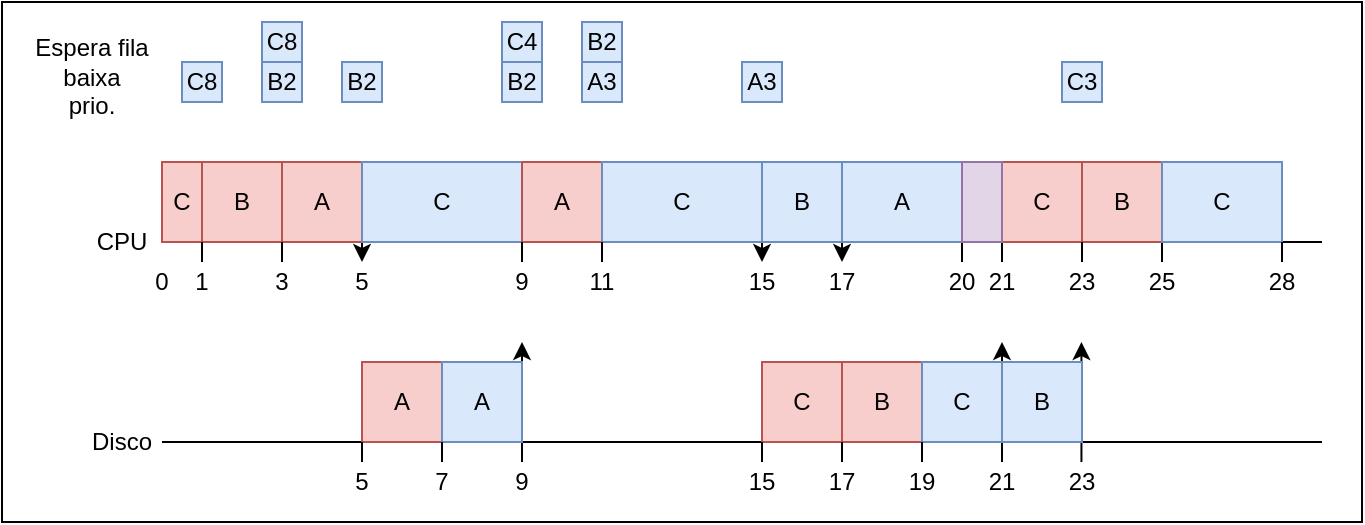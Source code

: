 <mxfile version="14.3.1"><diagram id="3s0vA17S_PJc6gbLoBQX" name="Page-1"><mxGraphModel dx="1398" dy="676" grid="1" gridSize="10" guides="1" tooltips="1" connect="1" arrows="1" fold="1" page="1" pageScale="1" pageWidth="850" pageHeight="1100" math="0" shadow="0"><root><mxCell id="0"/><mxCell id="1" parent="0"/><mxCell id="jOGk6L8D4RhYOd_R27ep-91" value="" style="rounded=0;whiteSpace=wrap;html=1;fontSize=4;align=center;" vertex="1" parent="1"><mxGeometry width="680" height="260" as="geometry"/></mxCell><mxCell id="jOGk6L8D4RhYOd_R27ep-79" value="" style="endArrow=classic;html=1;exitX=0.5;exitY=0;exitDx=0;exitDy=0;" edge="1" parent="1"><mxGeometry width="50" height="50" relative="1" as="geometry"><mxPoint x="539.72" y="230" as="sourcePoint"/><mxPoint x="539.72" y="170" as="targetPoint"/></mxGeometry></mxCell><mxCell id="jOGk6L8D4RhYOd_R27ep-44" value="" style="endArrow=classic;html=1;exitX=1;exitY=0;exitDx=0;exitDy=0;entryX=0.5;entryY=0;entryDx=0;entryDy=0;" edge="1" parent="1" source="jOGk6L8D4RhYOd_R27ep-40" target="jOGk6L8D4RhYOd_R27ep-41"><mxGeometry width="50" height="50" relative="1" as="geometry"><mxPoint x="370" y="80" as="sourcePoint"/><mxPoint x="370" y="130" as="targetPoint"/></mxGeometry></mxCell><mxCell id="jOGk6L8D4RhYOd_R27ep-2" value="" style="endArrow=none;html=1;" edge="1" parent="1"><mxGeometry width="50" height="50" relative="1" as="geometry"><mxPoint x="80" y="120" as="sourcePoint"/><mxPoint x="660" y="120" as="targetPoint"/></mxGeometry></mxCell><mxCell id="jOGk6L8D4RhYOd_R27ep-4" value="CPU" style="text;html=1;strokeColor=none;fillColor=none;align=center;verticalAlign=middle;whiteSpace=wrap;rounded=0;" vertex="1" parent="1"><mxGeometry x="40" y="110" width="40" height="20" as="geometry"/></mxCell><mxCell id="jOGk6L8D4RhYOd_R27ep-5" value="" style="endArrow=none;html=1;" edge="1" parent="1"><mxGeometry width="50" height="50" relative="1" as="geometry"><mxPoint x="80" y="220" as="sourcePoint"/><mxPoint x="660" y="220" as="targetPoint"/></mxGeometry></mxCell><mxCell id="jOGk6L8D4RhYOd_R27ep-6" value="Disco" style="text;html=1;strokeColor=none;fillColor=none;align=center;verticalAlign=middle;whiteSpace=wrap;rounded=0;" vertex="1" parent="1"><mxGeometry x="40" y="210" width="40" height="20" as="geometry"/></mxCell><mxCell id="jOGk6L8D4RhYOd_R27ep-7" value="C" style="rounded=0;whiteSpace=wrap;html=1;align=center;fillColor=#f8cecc;strokeColor=#b85450;" vertex="1" parent="1"><mxGeometry x="80" y="80" width="20" height="40" as="geometry"/></mxCell><mxCell id="jOGk6L8D4RhYOd_R27ep-8" value="0" style="text;html=1;strokeColor=none;fillColor=none;align=center;verticalAlign=middle;whiteSpace=wrap;rounded=0;" vertex="1" parent="1"><mxGeometry x="60" y="130" width="40" height="20" as="geometry"/></mxCell><mxCell id="jOGk6L8D4RhYOd_R27ep-9" value="1" style="text;html=1;strokeColor=none;fillColor=none;align=center;verticalAlign=middle;whiteSpace=wrap;rounded=0;" vertex="1" parent="1"><mxGeometry x="80" y="130" width="40" height="20" as="geometry"/></mxCell><mxCell id="jOGk6L8D4RhYOd_R27ep-10" value="B" style="rounded=0;whiteSpace=wrap;html=1;align=center;fillColor=#f8cecc;strokeColor=#b85450;" vertex="1" parent="1"><mxGeometry x="100" y="80" width="40" height="40" as="geometry"/></mxCell><mxCell id="jOGk6L8D4RhYOd_R27ep-11" value="3" style="text;html=1;strokeColor=none;fillColor=none;align=center;verticalAlign=middle;whiteSpace=wrap;rounded=0;" vertex="1" parent="1"><mxGeometry x="120" y="130" width="40" height="20" as="geometry"/></mxCell><mxCell id="jOGk6L8D4RhYOd_R27ep-12" value="A" style="rounded=0;whiteSpace=wrap;html=1;align=center;fillColor=#f8cecc;strokeColor=#b85450;" vertex="1" parent="1"><mxGeometry x="140" y="80" width="40" height="40" as="geometry"/></mxCell><mxCell id="jOGk6L8D4RhYOd_R27ep-13" value="5" style="text;html=1;strokeColor=none;fillColor=none;align=center;verticalAlign=middle;whiteSpace=wrap;rounded=0;" vertex="1" parent="1"><mxGeometry x="160" y="130" width="40" height="20" as="geometry"/></mxCell><mxCell id="jOGk6L8D4RhYOd_R27ep-14" value="" style="endArrow=classic;html=1;exitX=1;exitY=0;exitDx=0;exitDy=0;entryX=0.5;entryY=0;entryDx=0;entryDy=0;" edge="1" parent="1" source="jOGk6L8D4RhYOd_R27ep-12" target="jOGk6L8D4RhYOd_R27ep-13"><mxGeometry width="50" height="50" relative="1" as="geometry"><mxPoint x="350" y="230" as="sourcePoint"/><mxPoint x="400" y="180" as="targetPoint"/></mxGeometry></mxCell><mxCell id="jOGk6L8D4RhYOd_R27ep-16" value="A" style="rounded=0;whiteSpace=wrap;html=1;align=center;fillColor=#f8cecc;strokeColor=#b85450;" vertex="1" parent="1"><mxGeometry x="180" y="180" width="40" height="40" as="geometry"/></mxCell><mxCell id="jOGk6L8D4RhYOd_R27ep-17" value="5" style="text;html=1;strokeColor=none;fillColor=none;align=center;verticalAlign=middle;whiteSpace=wrap;rounded=0;" vertex="1" parent="1"><mxGeometry x="160" y="230" width="40" height="20" as="geometry"/></mxCell><mxCell id="jOGk6L8D4RhYOd_R27ep-18" value="9" style="text;html=1;strokeColor=none;fillColor=none;align=center;verticalAlign=middle;whiteSpace=wrap;rounded=0;" vertex="1" parent="1"><mxGeometry x="240" y="230" width="40" height="20" as="geometry"/></mxCell><mxCell id="jOGk6L8D4RhYOd_R27ep-19" value="" style="endArrow=classic;html=1;exitX=0.5;exitY=0;exitDx=0;exitDy=0;" edge="1" parent="1" source="jOGk6L8D4RhYOd_R27ep-18"><mxGeometry width="50" height="50" relative="1" as="geometry"><mxPoint x="110.0" y="110" as="sourcePoint"/><mxPoint x="260" y="170" as="targetPoint"/></mxGeometry></mxCell><mxCell id="jOGk6L8D4RhYOd_R27ep-20" value="C" style="rounded=0;whiteSpace=wrap;html=1;align=center;fillColor=#dae8fc;strokeColor=#6c8ebf;" vertex="1" parent="1"><mxGeometry x="180" y="80" width="80" height="40" as="geometry"/></mxCell><mxCell id="jOGk6L8D4RhYOd_R27ep-23" value="9" style="text;html=1;strokeColor=none;fillColor=none;align=center;verticalAlign=middle;whiteSpace=wrap;rounded=0;" vertex="1" parent="1"><mxGeometry x="240" y="130" width="40" height="20" as="geometry"/></mxCell><mxCell id="jOGk6L8D4RhYOd_R27ep-27" value="A" style="rounded=0;whiteSpace=wrap;html=1;align=center;fillColor=#f8cecc;strokeColor=#b85450;" vertex="1" parent="1"><mxGeometry x="260" y="80" width="40" height="40" as="geometry"/></mxCell><mxCell id="jOGk6L8D4RhYOd_R27ep-28" value="C8" style="rounded=0;whiteSpace=wrap;html=1;align=center;fillColor=#dae8fc;strokeColor=#6c8ebf;" vertex="1" parent="1"><mxGeometry x="90" y="30" width="20" height="20" as="geometry"/></mxCell><mxCell id="jOGk6L8D4RhYOd_R27ep-29" value="C8" style="rounded=0;whiteSpace=wrap;html=1;align=center;fillColor=#dae8fc;strokeColor=#6c8ebf;" vertex="1" parent="1"><mxGeometry x="130" y="10" width="20" height="20" as="geometry"/></mxCell><mxCell id="jOGk6L8D4RhYOd_R27ep-30" value="B2" style="rounded=0;whiteSpace=wrap;html=1;align=center;fillColor=#dae8fc;strokeColor=#6c8ebf;" vertex="1" parent="1"><mxGeometry x="130" y="30" width="20" height="20" as="geometry"/></mxCell><mxCell id="jOGk6L8D4RhYOd_R27ep-32" value="B2" style="rounded=0;whiteSpace=wrap;html=1;align=center;fillColor=#dae8fc;strokeColor=#6c8ebf;" vertex="1" parent="1"><mxGeometry x="170" y="30" width="20" height="20" as="geometry"/></mxCell><mxCell id="jOGk6L8D4RhYOd_R27ep-33" value="C4" style="rounded=0;whiteSpace=wrap;html=1;align=center;fillColor=#dae8fc;strokeColor=#6c8ebf;" vertex="1" parent="1"><mxGeometry x="250" y="10" width="20" height="20" as="geometry"/></mxCell><mxCell id="jOGk6L8D4RhYOd_R27ep-34" value="B2" style="rounded=0;whiteSpace=wrap;html=1;align=center;fillColor=#dae8fc;strokeColor=#6c8ebf;" vertex="1" parent="1"><mxGeometry x="250" y="30" width="20" height="20" as="geometry"/></mxCell><mxCell id="jOGk6L8D4RhYOd_R27ep-35" value="11" style="text;html=1;strokeColor=none;fillColor=none;align=center;verticalAlign=middle;whiteSpace=wrap;rounded=0;" vertex="1" parent="1"><mxGeometry x="280" y="130" width="40" height="20" as="geometry"/></mxCell><mxCell id="jOGk6L8D4RhYOd_R27ep-37" value="B2" style="rounded=0;whiteSpace=wrap;html=1;align=center;fillColor=#dae8fc;strokeColor=#6c8ebf;" vertex="1" parent="1"><mxGeometry x="290" y="10" width="20" height="20" as="geometry"/></mxCell><mxCell id="jOGk6L8D4RhYOd_R27ep-38" value="A" style="rounded=0;whiteSpace=wrap;html=1;align=center;fillColor=#dae8fc;strokeColor=#6c8ebf;" vertex="1" parent="1"><mxGeometry x="220" y="180" width="40" height="40" as="geometry"/></mxCell><mxCell id="jOGk6L8D4RhYOd_R27ep-39" value="A3" style="rounded=0;whiteSpace=wrap;html=1;align=center;fillColor=#dae8fc;strokeColor=#6c8ebf;" vertex="1" parent="1"><mxGeometry x="290" y="30" width="20" height="20" as="geometry"/></mxCell><mxCell id="jOGk6L8D4RhYOd_R27ep-40" value="C" style="rounded=0;whiteSpace=wrap;html=1;align=center;fillColor=#dae8fc;strokeColor=#6c8ebf;" vertex="1" parent="1"><mxGeometry x="300" y="80" width="80" height="40" as="geometry"/></mxCell><mxCell id="jOGk6L8D4RhYOd_R27ep-41" value="15" style="text;html=1;strokeColor=none;fillColor=none;align=center;verticalAlign=middle;whiteSpace=wrap;rounded=0;" vertex="1" parent="1"><mxGeometry x="360" y="130" width="40" height="20" as="geometry"/></mxCell><mxCell id="jOGk6L8D4RhYOd_R27ep-42" value="C" style="rounded=0;whiteSpace=wrap;html=1;align=center;fillColor=#f8cecc;strokeColor=#b85450;" vertex="1" parent="1"><mxGeometry x="380" y="180" width="40" height="40" as="geometry"/></mxCell><mxCell id="jOGk6L8D4RhYOd_R27ep-43" value="15" style="text;html=1;strokeColor=none;fillColor=none;align=center;verticalAlign=middle;whiteSpace=wrap;rounded=0;" vertex="1" parent="1"><mxGeometry x="360" y="230" width="40" height="20" as="geometry"/></mxCell><mxCell id="jOGk6L8D4RhYOd_R27ep-45" value="B" style="rounded=0;whiteSpace=wrap;html=1;align=center;fillColor=#dae8fc;strokeColor=#6c8ebf;" vertex="1" parent="1"><mxGeometry x="380" y="80" width="40" height="40" as="geometry"/></mxCell><mxCell id="jOGk6L8D4RhYOd_R27ep-46" value="B" style="rounded=0;whiteSpace=wrap;html=1;align=center;fillColor=#f8cecc;strokeColor=#b85450;" vertex="1" parent="1"><mxGeometry x="420" y="180" width="40" height="40" as="geometry"/></mxCell><mxCell id="jOGk6L8D4RhYOd_R27ep-47" value="A3" style="rounded=0;whiteSpace=wrap;html=1;align=center;fillColor=#dae8fc;strokeColor=#6c8ebf;" vertex="1" parent="1"><mxGeometry x="370" y="30" width="20" height="20" as="geometry"/></mxCell><mxCell id="jOGk6L8D4RhYOd_R27ep-48" value="" style="endArrow=classic;html=1;exitX=1;exitY=0;exitDx=0;exitDy=0;entryX=0.5;entryY=0;entryDx=0;entryDy=0;" edge="1" parent="1"><mxGeometry width="50" height="50" relative="1" as="geometry"><mxPoint x="420" y="80" as="sourcePoint"/><mxPoint x="420" y="130" as="targetPoint"/></mxGeometry></mxCell><mxCell id="jOGk6L8D4RhYOd_R27ep-49" value="17" style="text;html=1;strokeColor=none;fillColor=none;align=center;verticalAlign=middle;whiteSpace=wrap;rounded=0;" vertex="1" parent="1"><mxGeometry x="400" y="130" width="40" height="20" as="geometry"/></mxCell><mxCell id="jOGk6L8D4RhYOd_R27ep-50" value="17" style="text;html=1;strokeColor=none;fillColor=none;align=center;verticalAlign=middle;whiteSpace=wrap;rounded=0;" vertex="1" parent="1"><mxGeometry x="400" y="230" width="40" height="20" as="geometry"/></mxCell><mxCell id="jOGk6L8D4RhYOd_R27ep-51" value="C" style="rounded=0;whiteSpace=wrap;html=1;align=center;fillColor=#dae8fc;strokeColor=#6c8ebf;" vertex="1" parent="1"><mxGeometry x="460" y="180" width="40" height="40" as="geometry"/></mxCell><mxCell id="jOGk6L8D4RhYOd_R27ep-52" value="19" style="text;html=1;strokeColor=none;fillColor=none;align=center;verticalAlign=middle;whiteSpace=wrap;rounded=0;" vertex="1" parent="1"><mxGeometry x="440" y="230" width="40" height="20" as="geometry"/></mxCell><mxCell id="jOGk6L8D4RhYOd_R27ep-53" value="A" style="rounded=0;whiteSpace=wrap;html=1;align=center;fillColor=#dae8fc;strokeColor=#6c8ebf;" vertex="1" parent="1"><mxGeometry x="420" y="80" width="60" height="40" as="geometry"/></mxCell><mxCell id="jOGk6L8D4RhYOd_R27ep-55" value="20" style="text;html=1;strokeColor=none;fillColor=none;align=center;verticalAlign=middle;whiteSpace=wrap;rounded=0;" vertex="1" parent="1"><mxGeometry x="460" y="130" width="40" height="20" as="geometry"/></mxCell><mxCell id="jOGk6L8D4RhYOd_R27ep-56" value="" style="endArrow=classic;html=1;exitX=0.5;exitY=0;exitDx=0;exitDy=0;" edge="1" parent="1" source="jOGk6L8D4RhYOd_R27ep-57"><mxGeometry width="50" height="50" relative="1" as="geometry"><mxPoint x="500" y="220" as="sourcePoint"/><mxPoint x="500" y="170" as="targetPoint"/></mxGeometry></mxCell><mxCell id="jOGk6L8D4RhYOd_R27ep-57" value="21" style="text;html=1;strokeColor=none;fillColor=none;align=center;verticalAlign=middle;whiteSpace=wrap;rounded=0;" vertex="1" parent="1"><mxGeometry x="480" y="230" width="40" height="20" as="geometry"/></mxCell><mxCell id="jOGk6L8D4RhYOd_R27ep-58" value="C" style="rounded=0;whiteSpace=wrap;html=1;align=center;fillColor=#f8cecc;strokeColor=#b85450;" vertex="1" parent="1"><mxGeometry x="500" y="80" width="40" height="40" as="geometry"/></mxCell><mxCell id="jOGk6L8D4RhYOd_R27ep-59" value="B" style="rounded=0;whiteSpace=wrap;html=1;align=center;fillColor=#dae8fc;strokeColor=#6c8ebf;" vertex="1" parent="1"><mxGeometry x="500" y="180" width="40" height="40" as="geometry"/></mxCell><mxCell id="jOGk6L8D4RhYOd_R27ep-60" value="B" style="rounded=0;whiteSpace=wrap;html=1;align=center;fillColor=#f8cecc;strokeColor=#b85450;" vertex="1" parent="1"><mxGeometry x="540" y="80" width="40" height="40" as="geometry"/></mxCell><mxCell id="jOGk6L8D4RhYOd_R27ep-61" value="21" style="text;html=1;strokeColor=none;fillColor=none;align=center;verticalAlign=middle;whiteSpace=wrap;rounded=0;" vertex="1" parent="1"><mxGeometry x="480" y="130" width="40" height="20" as="geometry"/></mxCell><mxCell id="jOGk6L8D4RhYOd_R27ep-62" value="" style="endArrow=none;html=1;spacing=1;fontSize=4;entryX=0;entryY=1;entryDx=0;entryDy=0;exitX=0.5;exitY=0;exitDx=0;exitDy=0;" edge="1" parent="1" source="jOGk6L8D4RhYOd_R27ep-61" target="jOGk6L8D4RhYOd_R27ep-58"><mxGeometry width="50" height="50" relative="1" as="geometry"><mxPoint x="490" y="300" as="sourcePoint"/><mxPoint x="540" y="250" as="targetPoint"/></mxGeometry></mxCell><mxCell id="jOGk6L8D4RhYOd_R27ep-63" value="" style="endArrow=none;html=1;spacing=1;fontSize=4;entryX=1;entryY=1;entryDx=0;entryDy=0;exitX=0;exitY=0;exitDx=0;exitDy=0;" edge="1" parent="1" source="jOGk6L8D4RhYOd_R27ep-61" target="jOGk6L8D4RhYOd_R27ep-53"><mxGeometry width="50" height="50" relative="1" as="geometry"><mxPoint x="508" y="139" as="sourcePoint"/><mxPoint x="508" y="129" as="targetPoint"/></mxGeometry></mxCell><mxCell id="jOGk6L8D4RhYOd_R27ep-65" value="" style="endArrow=none;html=1;spacing=1;fontSize=4;entryX=0;entryY=1;entryDx=0;entryDy=0;exitX=0.5;exitY=0;exitDx=0;exitDy=0;" edge="1" parent="1" source="jOGk6L8D4RhYOd_R27ep-35" target="jOGk6L8D4RhYOd_R27ep-40"><mxGeometry width="50" height="50" relative="1" as="geometry"><mxPoint x="310" y="128" as="sourcePoint"/><mxPoint x="530" y="150" as="targetPoint"/></mxGeometry></mxCell><mxCell id="jOGk6L8D4RhYOd_R27ep-66" value="" style="endArrow=none;html=1;spacing=1;fontSize=4;entryX=1;entryY=1;entryDx=0;entryDy=0;exitX=0.5;exitY=0;exitDx=0;exitDy=0;" edge="1" parent="1" source="jOGk6L8D4RhYOd_R27ep-23" target="jOGk6L8D4RhYOd_R27ep-20"><mxGeometry width="50" height="50" relative="1" as="geometry"><mxPoint x="540" y="170" as="sourcePoint"/><mxPoint x="540" y="160" as="targetPoint"/></mxGeometry></mxCell><mxCell id="jOGk6L8D4RhYOd_R27ep-69" value="" style="endArrow=none;html=1;spacing=1;fontSize=4;entryX=0;entryY=1;entryDx=0;entryDy=0;exitX=0.5;exitY=0;exitDx=0;exitDy=0;" edge="1" parent="1" source="jOGk6L8D4RhYOd_R27ep-11" target="jOGk6L8D4RhYOd_R27ep-12"><mxGeometry width="50" height="50" relative="1" as="geometry"><mxPoint x="310" y="140" as="sourcePoint"/><mxPoint x="310" y="130" as="targetPoint"/></mxGeometry></mxCell><mxCell id="jOGk6L8D4RhYOd_R27ep-70" value="" style="endArrow=none;html=1;spacing=1;fontSize=4;entryX=1;entryY=1;entryDx=0;entryDy=0;exitX=0.5;exitY=0;exitDx=0;exitDy=0;" edge="1" parent="1" source="jOGk6L8D4RhYOd_R27ep-9" target="jOGk6L8D4RhYOd_R27ep-7"><mxGeometry width="50" height="50" relative="1" as="geometry"><mxPoint x="320" y="150" as="sourcePoint"/><mxPoint x="320" y="140" as="targetPoint"/></mxGeometry></mxCell><mxCell id="jOGk6L8D4RhYOd_R27ep-71" value="" style="endArrow=none;html=1;spacing=1;fontSize=4;entryX=0;entryY=1;entryDx=0;entryDy=0;exitX=0.5;exitY=0;exitDx=0;exitDy=0;" edge="1" parent="1" source="jOGk6L8D4RhYOd_R27ep-17" target="jOGk6L8D4RhYOd_R27ep-16"><mxGeometry width="50" height="50" relative="1" as="geometry"><mxPoint x="330" y="180" as="sourcePoint"/><mxPoint x="330" y="170" as="targetPoint"/></mxGeometry></mxCell><mxCell id="jOGk6L8D4RhYOd_R27ep-72" value="" style="endArrow=none;html=1;spacing=1;fontSize=4;entryX=0;entryY=1;entryDx=0;entryDy=0;exitX=0.5;exitY=0;exitDx=0;exitDy=0;" edge="1" parent="1" source="jOGk6L8D4RhYOd_R27ep-43" target="jOGk6L8D4RhYOd_R27ep-42"><mxGeometry width="50" height="50" relative="1" as="geometry"><mxPoint x="340" y="190" as="sourcePoint"/><mxPoint x="340" y="180" as="targetPoint"/></mxGeometry></mxCell><mxCell id="jOGk6L8D4RhYOd_R27ep-73" value="" style="endArrow=none;html=1;spacing=1;fontSize=4;entryX=1;entryY=1;entryDx=0;entryDy=0;exitX=0.5;exitY=0;exitDx=0;exitDy=0;" edge="1" parent="1" source="jOGk6L8D4RhYOd_R27ep-50" target="jOGk6L8D4RhYOd_R27ep-42"><mxGeometry width="50" height="50" relative="1" as="geometry"><mxPoint x="350" y="200" as="sourcePoint"/><mxPoint x="350" y="190" as="targetPoint"/></mxGeometry></mxCell><mxCell id="jOGk6L8D4RhYOd_R27ep-74" value="" style="endArrow=none;html=1;spacing=1;fontSize=4;entryX=1;entryY=1;entryDx=0;entryDy=0;exitX=0.5;exitY=0;exitDx=0;exitDy=0;" edge="1" parent="1" source="jOGk6L8D4RhYOd_R27ep-52" target="jOGk6L8D4RhYOd_R27ep-46"><mxGeometry width="50" height="50" relative="1" as="geometry"><mxPoint x="360" y="210" as="sourcePoint"/><mxPoint x="360" y="200" as="targetPoint"/></mxGeometry></mxCell><mxCell id="jOGk6L8D4RhYOd_R27ep-75" value="23" style="text;html=1;strokeColor=none;fillColor=none;align=center;verticalAlign=middle;whiteSpace=wrap;rounded=0;" vertex="1" parent="1"><mxGeometry x="520" y="130" width="40" height="20" as="geometry"/></mxCell><mxCell id="jOGk6L8D4RhYOd_R27ep-76" value="" style="endArrow=none;html=1;spacing=1;fontSize=4;entryX=0;entryY=1;entryDx=0;entryDy=0;exitX=0.5;exitY=0;exitDx=0;exitDy=0;" edge="1" parent="1" source="jOGk6L8D4RhYOd_R27ep-75"><mxGeometry width="50" height="50" relative="1" as="geometry"><mxPoint x="530" y="300" as="sourcePoint"/><mxPoint x="540" y="120" as="targetPoint"/></mxGeometry></mxCell><mxCell id="jOGk6L8D4RhYOd_R27ep-77" value="25" style="text;html=1;strokeColor=none;fillColor=none;align=center;verticalAlign=middle;whiteSpace=wrap;rounded=0;" vertex="1" parent="1"><mxGeometry x="560" y="130" width="40" height="20" as="geometry"/></mxCell><mxCell id="jOGk6L8D4RhYOd_R27ep-78" value="" style="endArrow=none;html=1;spacing=1;fontSize=4;entryX=0;entryY=1;entryDx=0;entryDy=0;exitX=0.5;exitY=0;exitDx=0;exitDy=0;" edge="1" parent="1" source="jOGk6L8D4RhYOd_R27ep-77"><mxGeometry width="50" height="50" relative="1" as="geometry"><mxPoint x="570" y="300" as="sourcePoint"/><mxPoint x="580" y="120" as="targetPoint"/></mxGeometry></mxCell><mxCell id="jOGk6L8D4RhYOd_R27ep-80" value="23" style="text;html=1;strokeColor=none;fillColor=none;align=center;verticalAlign=middle;whiteSpace=wrap;rounded=0;" vertex="1" parent="1"><mxGeometry x="520" y="230" width="40" height="20" as="geometry"/></mxCell><mxCell id="jOGk6L8D4RhYOd_R27ep-82" value="C" style="rounded=0;whiteSpace=wrap;html=1;align=center;fillColor=#dae8fc;strokeColor=#6c8ebf;" vertex="1" parent="1"><mxGeometry x="580" y="80" width="60" height="40" as="geometry"/></mxCell><mxCell id="jOGk6L8D4RhYOd_R27ep-83" value="28" style="text;html=1;strokeColor=none;fillColor=none;align=center;verticalAlign=middle;whiteSpace=wrap;rounded=0;" vertex="1" parent="1"><mxGeometry x="620" y="130" width="40" height="20" as="geometry"/></mxCell><mxCell id="jOGk6L8D4RhYOd_R27ep-84" value="" style="endArrow=none;html=1;spacing=1;fontSize=4;entryX=0;entryY=1;entryDx=0;entryDy=0;exitX=0.5;exitY=0;exitDx=0;exitDy=0;" edge="1" parent="1" source="jOGk6L8D4RhYOd_R27ep-83"><mxGeometry width="50" height="50" relative="1" as="geometry"><mxPoint x="630" y="300" as="sourcePoint"/><mxPoint x="640" y="120" as="targetPoint"/></mxGeometry></mxCell><mxCell id="jOGk6L8D4RhYOd_R27ep-85" value="C3" style="rounded=0;whiteSpace=wrap;html=1;align=center;fillColor=#dae8fc;strokeColor=#6c8ebf;" vertex="1" parent="1"><mxGeometry x="530" y="30" width="20" height="20" as="geometry"/></mxCell><mxCell id="jOGk6L8D4RhYOd_R27ep-86" value="&lt;br&gt;Espera fila baixa&lt;br&gt;prio." style="text;html=1;strokeColor=none;fillColor=none;align=center;verticalAlign=middle;whiteSpace=wrap;rounded=0;" vertex="1" parent="1"><mxGeometry x="10" y="20" width="70" height="20" as="geometry"/></mxCell><mxCell id="jOGk6L8D4RhYOd_R27ep-87" value="" style="rounded=0;whiteSpace=wrap;html=1;fontSize=4;align=center;fillColor=#e1d5e7;strokeColor=#9673a6;" vertex="1" parent="1"><mxGeometry x="480" y="80" width="20" height="40" as="geometry"/></mxCell><mxCell id="jOGk6L8D4RhYOd_R27ep-88" value="7" style="text;html=1;strokeColor=none;fillColor=none;align=center;verticalAlign=middle;whiteSpace=wrap;rounded=0;" vertex="1" parent="1"><mxGeometry x="200" y="230" width="40" height="20" as="geometry"/></mxCell><mxCell id="jOGk6L8D4RhYOd_R27ep-89" value="" style="endArrow=none;html=1;spacing=1;fontSize=4;entryX=0;entryY=1;entryDx=0;entryDy=0;exitX=0.5;exitY=0;exitDx=0;exitDy=0;" edge="1" parent="1" source="jOGk6L8D4RhYOd_R27ep-88"><mxGeometry width="50" height="50" relative="1" as="geometry"><mxPoint x="370" y="180" as="sourcePoint"/><mxPoint x="220" y="220" as="targetPoint"/></mxGeometry></mxCell></root></mxGraphModel></diagram></mxfile>